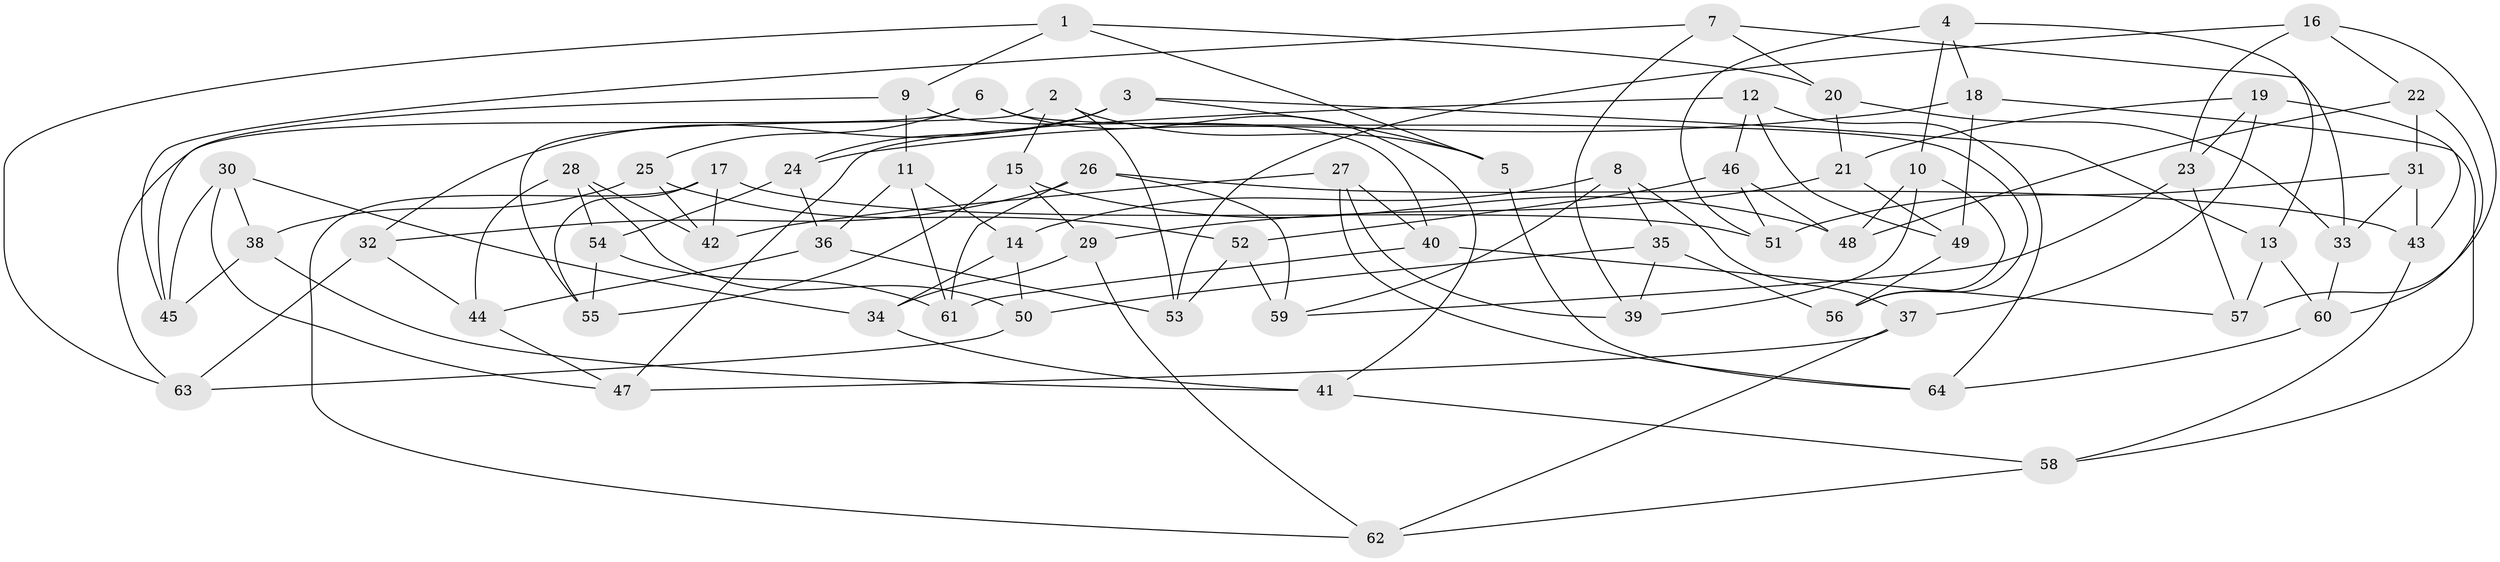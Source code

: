 // coarse degree distribution, {4: 0.5, 5: 0.13636363636363635, 6: 0.3181818181818182, 3: 0.045454545454545456}
// Generated by graph-tools (version 1.1) at 2025/52/02/27/25 19:52:30]
// undirected, 64 vertices, 128 edges
graph export_dot {
graph [start="1"]
  node [color=gray90,style=filled];
  1;
  2;
  3;
  4;
  5;
  6;
  7;
  8;
  9;
  10;
  11;
  12;
  13;
  14;
  15;
  16;
  17;
  18;
  19;
  20;
  21;
  22;
  23;
  24;
  25;
  26;
  27;
  28;
  29;
  30;
  31;
  32;
  33;
  34;
  35;
  36;
  37;
  38;
  39;
  40;
  41;
  42;
  43;
  44;
  45;
  46;
  47;
  48;
  49;
  50;
  51;
  52;
  53;
  54;
  55;
  56;
  57;
  58;
  59;
  60;
  61;
  62;
  63;
  64;
  1 -- 5;
  1 -- 9;
  1 -- 63;
  1 -- 20;
  2 -- 15;
  2 -- 55;
  2 -- 5;
  2 -- 53;
  3 -- 32;
  3 -- 5;
  3 -- 13;
  3 -- 24;
  4 -- 18;
  4 -- 51;
  4 -- 10;
  4 -- 13;
  5 -- 64;
  6 -- 56;
  6 -- 41;
  6 -- 25;
  6 -- 63;
  7 -- 33;
  7 -- 20;
  7 -- 39;
  7 -- 45;
  8 -- 37;
  8 -- 35;
  8 -- 14;
  8 -- 59;
  9 -- 45;
  9 -- 11;
  9 -- 40;
  10 -- 56;
  10 -- 39;
  10 -- 48;
  11 -- 14;
  11 -- 36;
  11 -- 61;
  12 -- 47;
  12 -- 46;
  12 -- 64;
  12 -- 49;
  13 -- 60;
  13 -- 57;
  14 -- 34;
  14 -- 50;
  15 -- 29;
  15 -- 55;
  15 -- 48;
  16 -- 57;
  16 -- 23;
  16 -- 53;
  16 -- 22;
  17 -- 55;
  17 -- 51;
  17 -- 62;
  17 -- 42;
  18 -- 49;
  18 -- 58;
  18 -- 24;
  19 -- 43;
  19 -- 23;
  19 -- 37;
  19 -- 21;
  20 -- 21;
  20 -- 33;
  21 -- 29;
  21 -- 49;
  22 -- 31;
  22 -- 60;
  22 -- 48;
  23 -- 59;
  23 -- 57;
  24 -- 54;
  24 -- 36;
  25 -- 38;
  25 -- 52;
  25 -- 42;
  26 -- 61;
  26 -- 32;
  26 -- 59;
  26 -- 43;
  27 -- 39;
  27 -- 64;
  27 -- 42;
  27 -- 40;
  28 -- 50;
  28 -- 54;
  28 -- 44;
  28 -- 42;
  29 -- 34;
  29 -- 62;
  30 -- 34;
  30 -- 45;
  30 -- 38;
  30 -- 47;
  31 -- 51;
  31 -- 33;
  31 -- 43;
  32 -- 63;
  32 -- 44;
  33 -- 60;
  34 -- 41;
  35 -- 56;
  35 -- 39;
  35 -- 50;
  36 -- 53;
  36 -- 44;
  37 -- 62;
  37 -- 47;
  38 -- 41;
  38 -- 45;
  40 -- 57;
  40 -- 61;
  41 -- 58;
  43 -- 58;
  44 -- 47;
  46 -- 52;
  46 -- 51;
  46 -- 48;
  49 -- 56;
  50 -- 63;
  52 -- 59;
  52 -- 53;
  54 -- 55;
  54 -- 61;
  58 -- 62;
  60 -- 64;
}
